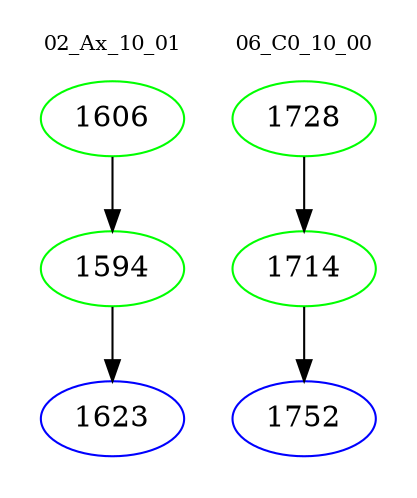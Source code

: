 digraph{
subgraph cluster_0 {
color = white
label = "02_Ax_10_01";
fontsize=10;
T0_1606 [label="1606", color="green"]
T0_1606 -> T0_1594 [color="black"]
T0_1594 [label="1594", color="green"]
T0_1594 -> T0_1623 [color="black"]
T0_1623 [label="1623", color="blue"]
}
subgraph cluster_1 {
color = white
label = "06_C0_10_00";
fontsize=10;
T1_1728 [label="1728", color="green"]
T1_1728 -> T1_1714 [color="black"]
T1_1714 [label="1714", color="green"]
T1_1714 -> T1_1752 [color="black"]
T1_1752 [label="1752", color="blue"]
}
}
